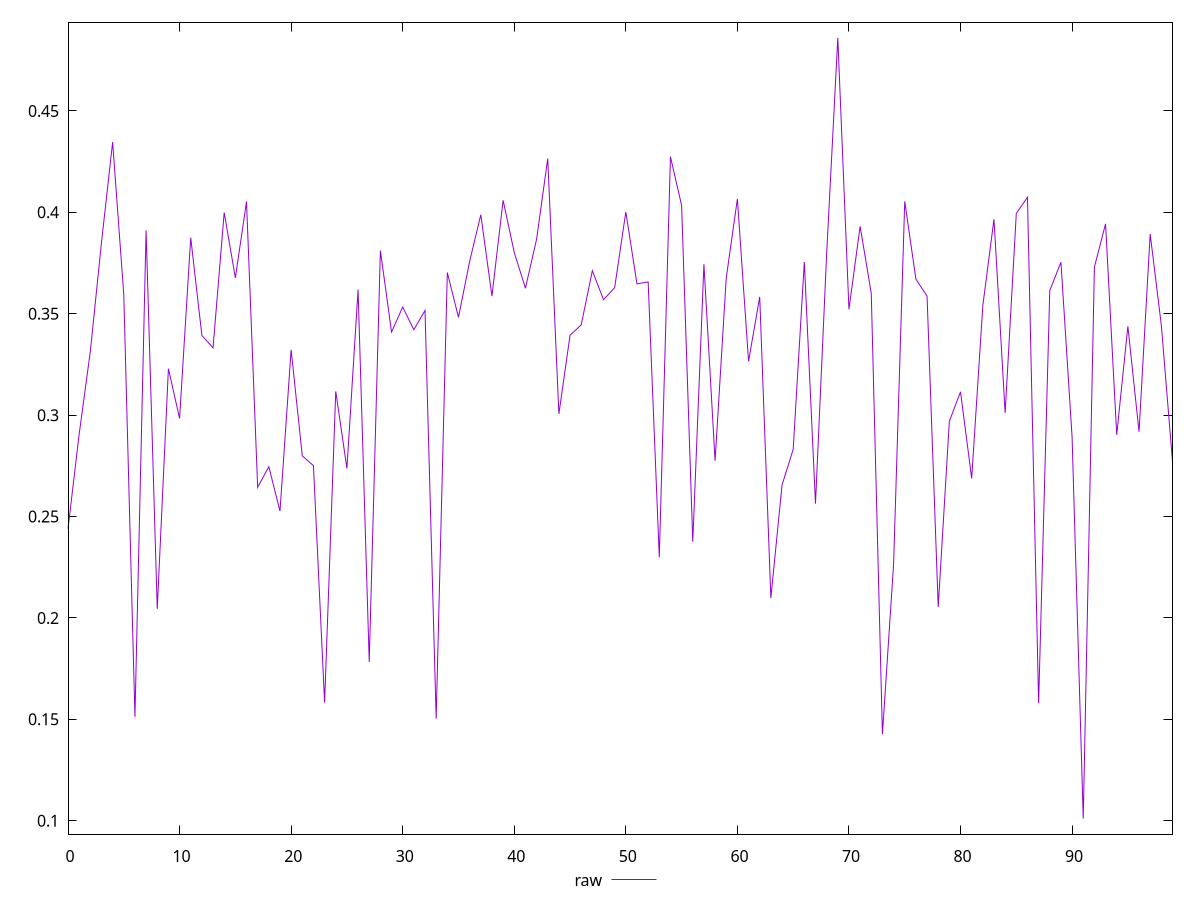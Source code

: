 reset

$raw <<EOF
0 0.244
1 0.29059999999999997
2 0.3314
3 0.3851
4 0.43460000000000004
5 0.3594
6 0.1512
7 0.3911
8 0.2045
9 0.3229
10 0.2984
11 0.38749999999999996
12 0.3393
13 0.3332
14 0.39990000000000003
15 0.36769999999999997
16 0.4053
17 0.2644
18 0.2746
19 0.2527
20 0.33220000000000005
21 0.2799
22 0.27509999999999996
23 0.15829999999999997
24 0.3117
25 0.2737
26 0.36190000000000005
27 0.17829999999999996
28 0.3811
29 0.3410000000000001
30 0.3533
31 0.34209999999999996
32 0.3515980653679548
33 0.15039999999999998
34 0.37029999999999996
35 0.3482
36 0.3757999999999999
37 0.3988
38 0.35869999999999996
39 0.4059
40 0.38020000000000004
41 0.3626
42 0.3867
43 0.4265
44 0.3006
45 0.3394
46 0.3445
47 0.37120000000000003
48 0.3569
49 0.3629
50 0.40019999999999994
51 0.36469999999999997
52 0.3657
53 0.2299
54 0.4274
55 0.4034
56 0.23759999999999998
57 0.3744
58 0.27749999999999997
59 0.3676
60 0.40659999999999996
61 0.3265
62 0.3583
63 0.2098
64 0.26549999999999996
65 0.28309999999999996
66 0.3755
67 0.2564
68 0.37949999999999995
69 0.486
70 0.35219999999999996
71 0.3931
72 0.36
73 0.1427
74 0.22639999999999996
75 0.40540000000000004
76 0.3671
77 0.35869999999999996
78 0.2054
79 0.29700000000000004
80 0.3115
81 0.2688
82 0.35409999999999997
83 0.3966
84 0.3011
85 0.3995
86 0.40739999999999993
87 0.15799999999999997
88 0.36139999999999994
89 0.3754
90 0.28919999999999996
91 0.10109999999999997
92 0.373
93 0.3943
94 0.2903
95 0.3438000000000001
96 0.2918
97 0.3892999999999999
98 0.3443
99 0.27709999999999996
EOF

set key outside below
set xrange [0:99]
set yrange [0.09340199999999997:0.49369799999999997]
set terminal svg size 640, 490 enhanced background rgb 'white'
set output "report_00007_2020-12-11T15:55:29.892Z/network-rtt/samples/pages+cached+nointeractive/raw/values.svg"

plot $raw title "raw" with line

reset
